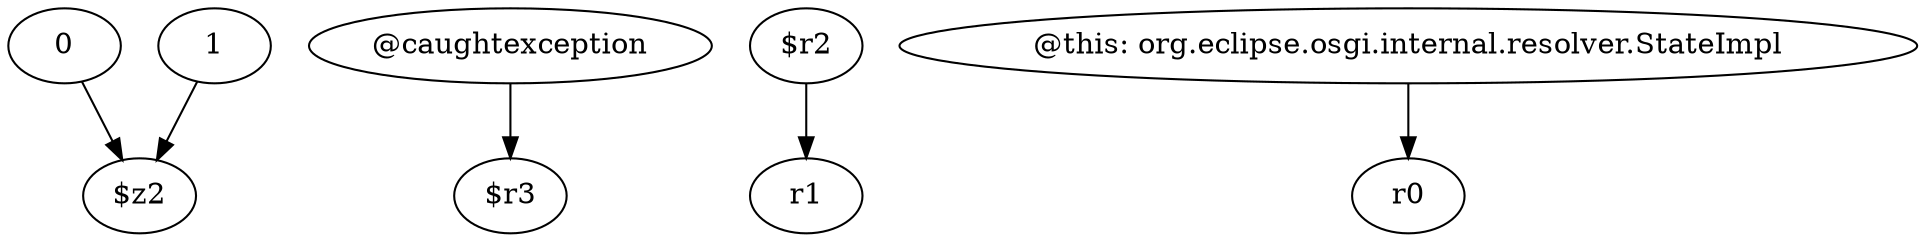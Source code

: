digraph g {
0[label="0"]
1[label="$z2"]
0->1[label=""]
2[label="@caughtexception"]
3[label="$r3"]
2->3[label=""]
4[label="$r2"]
5[label="r1"]
4->5[label=""]
6[label="@this: org.eclipse.osgi.internal.resolver.StateImpl"]
7[label="r0"]
6->7[label=""]
8[label="1"]
8->1[label=""]
}